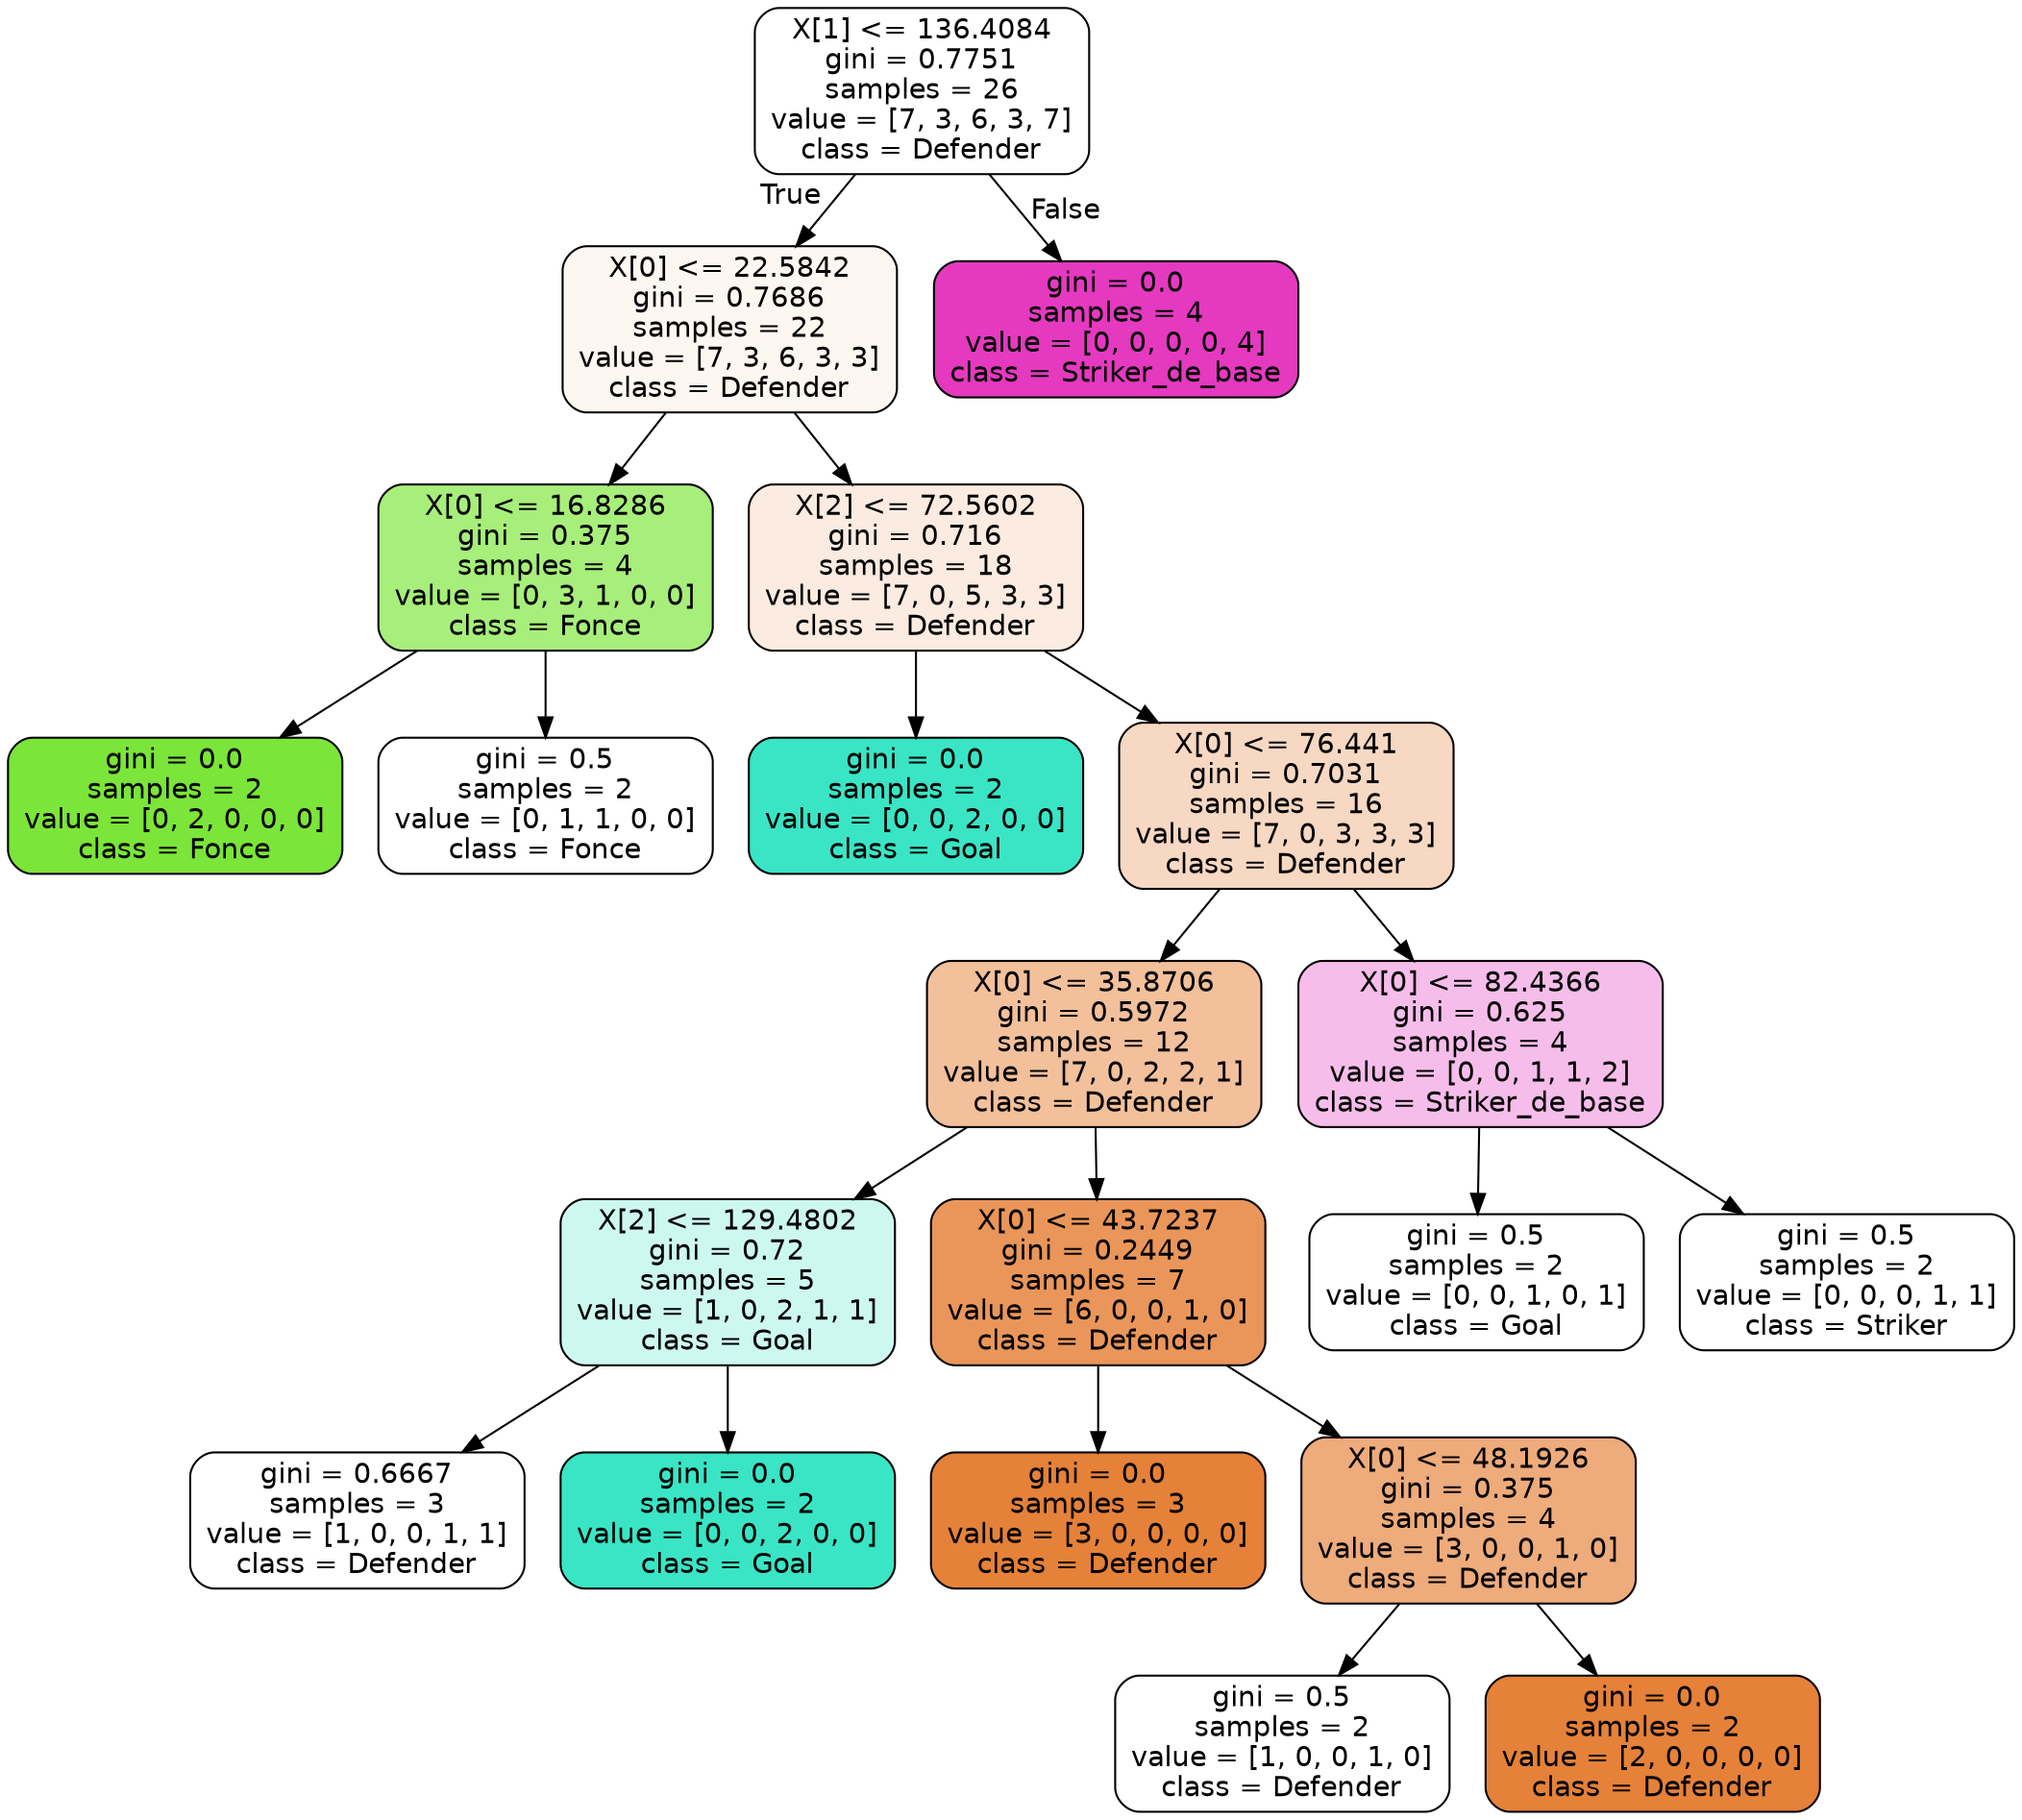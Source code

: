 digraph Tree {
node [shape=box, style="filled, rounded", color="black", fontname=helvetica] ;
edge [fontname=helvetica] ;
0 [label="X[1] <= 136.4084\ngini = 0.7751\nsamples = 26\nvalue = [7, 3, 6, 3, 7]\nclass = Defender", fillcolor="#e5813900"] ;
1 [label="X[0] <= 22.5842\ngini = 0.7686\nsamples = 22\nvalue = [7, 3, 6, 3, 3]\nclass = Defender", fillcolor="#e5813910"] ;
0 -> 1 [labeldistance=2.5, labelangle=45, headlabel="True"] ;
2 [label="X[0] <= 16.8286\ngini = 0.375\nsamples = 4\nvalue = [0, 3, 1, 0, 0]\nclass = Fonce", fillcolor="#7be539aa"] ;
1 -> 2 ;
3 [label="gini = 0.0\nsamples = 2\nvalue = [0, 2, 0, 0, 0]\nclass = Fonce", fillcolor="#7be539ff"] ;
2 -> 3 ;
4 [label="gini = 0.5\nsamples = 2\nvalue = [0, 1, 1, 0, 0]\nclass = Fonce", fillcolor="#7be53900"] ;
2 -> 4 ;
5 [label="X[2] <= 72.5602\ngini = 0.716\nsamples = 18\nvalue = [7, 0, 5, 3, 3]\nclass = Defender", fillcolor="#e5813927"] ;
1 -> 5 ;
6 [label="gini = 0.0\nsamples = 2\nvalue = [0, 0, 2, 0, 0]\nclass = Goal", fillcolor="#39e5c5ff"] ;
5 -> 6 ;
7 [label="X[0] <= 76.441\ngini = 0.7031\nsamples = 16\nvalue = [7, 0, 3, 3, 3]\nclass = Defender", fillcolor="#e581394e"] ;
5 -> 7 ;
8 [label="X[0] <= 35.8706\ngini = 0.5972\nsamples = 12\nvalue = [7, 0, 2, 2, 1]\nclass = Defender", fillcolor="#e5813980"] ;
7 -> 8 ;
9 [label="X[2] <= 129.4802\ngini = 0.72\nsamples = 5\nvalue = [1, 0, 2, 1, 1]\nclass = Goal", fillcolor="#39e5c540"] ;
8 -> 9 ;
10 [label="gini = 0.6667\nsamples = 3\nvalue = [1, 0, 0, 1, 1]\nclass = Defender", fillcolor="#e5813900"] ;
9 -> 10 ;
11 [label="gini = 0.0\nsamples = 2\nvalue = [0, 0, 2, 0, 0]\nclass = Goal", fillcolor="#39e5c5ff"] ;
9 -> 11 ;
12 [label="X[0] <= 43.7237\ngini = 0.2449\nsamples = 7\nvalue = [6, 0, 0, 1, 0]\nclass = Defender", fillcolor="#e58139d4"] ;
8 -> 12 ;
13 [label="gini = 0.0\nsamples = 3\nvalue = [3, 0, 0, 0, 0]\nclass = Defender", fillcolor="#e58139ff"] ;
12 -> 13 ;
14 [label="X[0] <= 48.1926\ngini = 0.375\nsamples = 4\nvalue = [3, 0, 0, 1, 0]\nclass = Defender", fillcolor="#e58139aa"] ;
12 -> 14 ;
15 [label="gini = 0.5\nsamples = 2\nvalue = [1, 0, 0, 1, 0]\nclass = Defender", fillcolor="#e5813900"] ;
14 -> 15 ;
16 [label="gini = 0.0\nsamples = 2\nvalue = [2, 0, 0, 0, 0]\nclass = Defender", fillcolor="#e58139ff"] ;
14 -> 16 ;
17 [label="X[0] <= 82.4366\ngini = 0.625\nsamples = 4\nvalue = [0, 0, 1, 1, 2]\nclass = Striker_de_base", fillcolor="#e539c055"] ;
7 -> 17 ;
18 [label="gini = 0.5\nsamples = 2\nvalue = [0, 0, 1, 0, 1]\nclass = Goal", fillcolor="#39e5c500"] ;
17 -> 18 ;
19 [label="gini = 0.5\nsamples = 2\nvalue = [0, 0, 0, 1, 1]\nclass = Striker", fillcolor="#3c39e500"] ;
17 -> 19 ;
20 [label="gini = 0.0\nsamples = 4\nvalue = [0, 0, 0, 0, 4]\nclass = Striker_de_base", fillcolor="#e539c0ff"] ;
0 -> 20 [labeldistance=2.5, labelangle=-45, headlabel="False"] ;
}